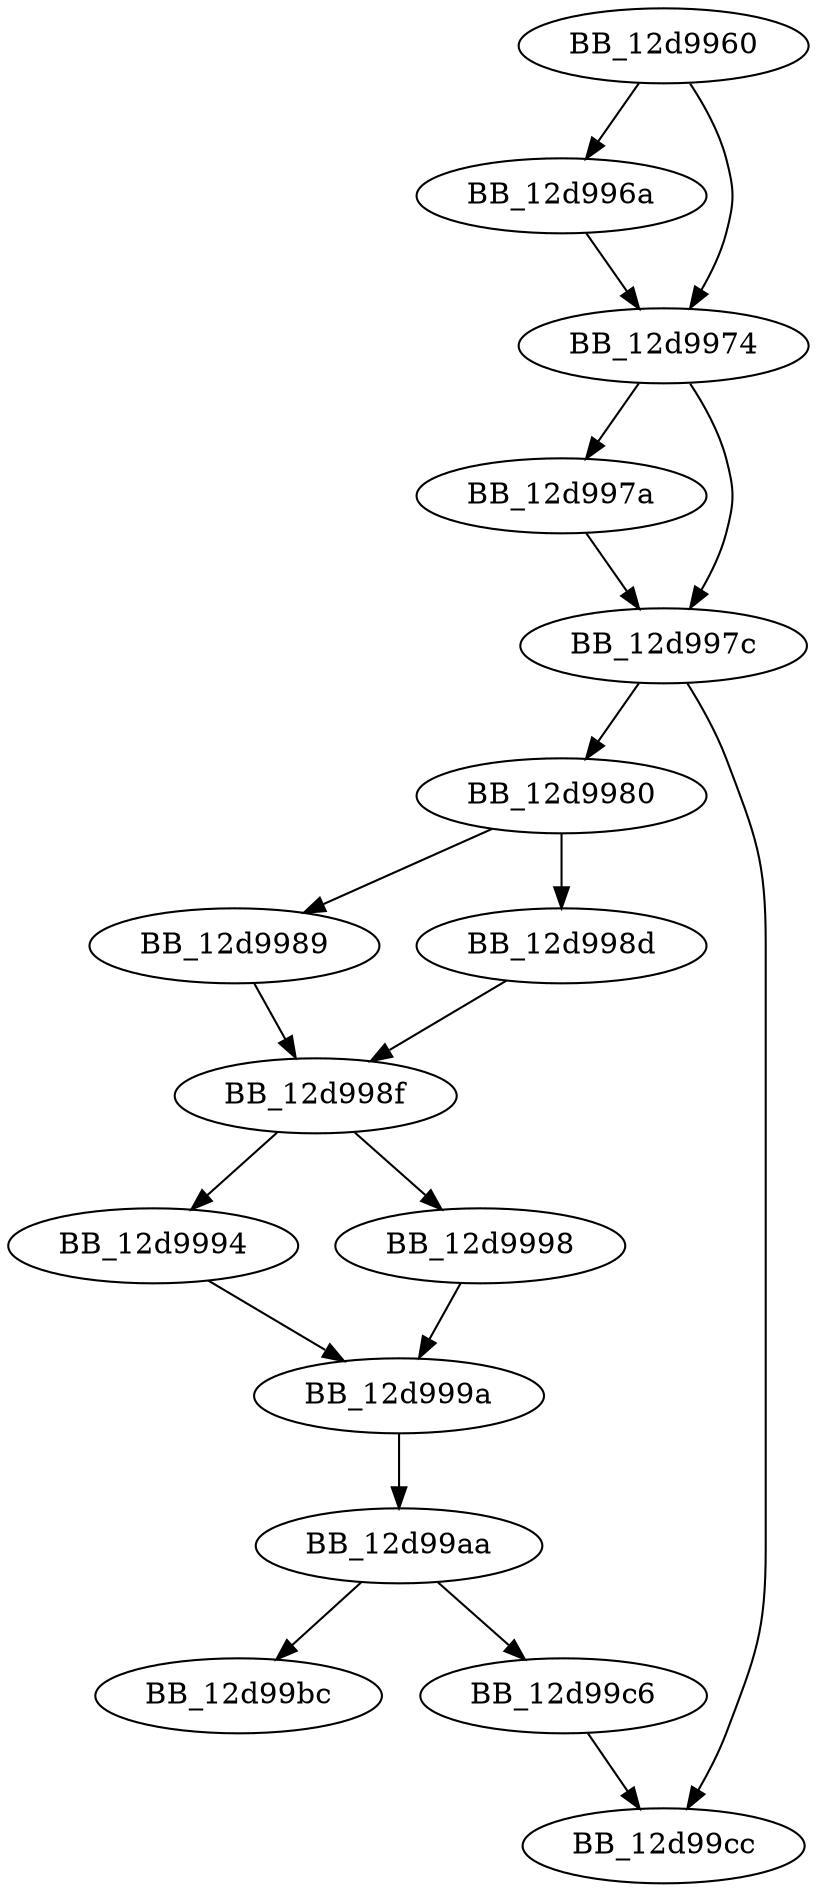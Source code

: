 DiGraph sub_12D9960{
BB_12d9960->BB_12d996a
BB_12d9960->BB_12d9974
BB_12d996a->BB_12d9974
BB_12d9974->BB_12d997a
BB_12d9974->BB_12d997c
BB_12d997a->BB_12d997c
BB_12d997c->BB_12d9980
BB_12d997c->BB_12d99cc
BB_12d9980->BB_12d9989
BB_12d9980->BB_12d998d
BB_12d9989->BB_12d998f
BB_12d998d->BB_12d998f
BB_12d998f->BB_12d9994
BB_12d998f->BB_12d9998
BB_12d9994->BB_12d999a
BB_12d9998->BB_12d999a
BB_12d999a->BB_12d99aa
BB_12d99aa->BB_12d99bc
BB_12d99aa->BB_12d99c6
BB_12d99c6->BB_12d99cc
}
